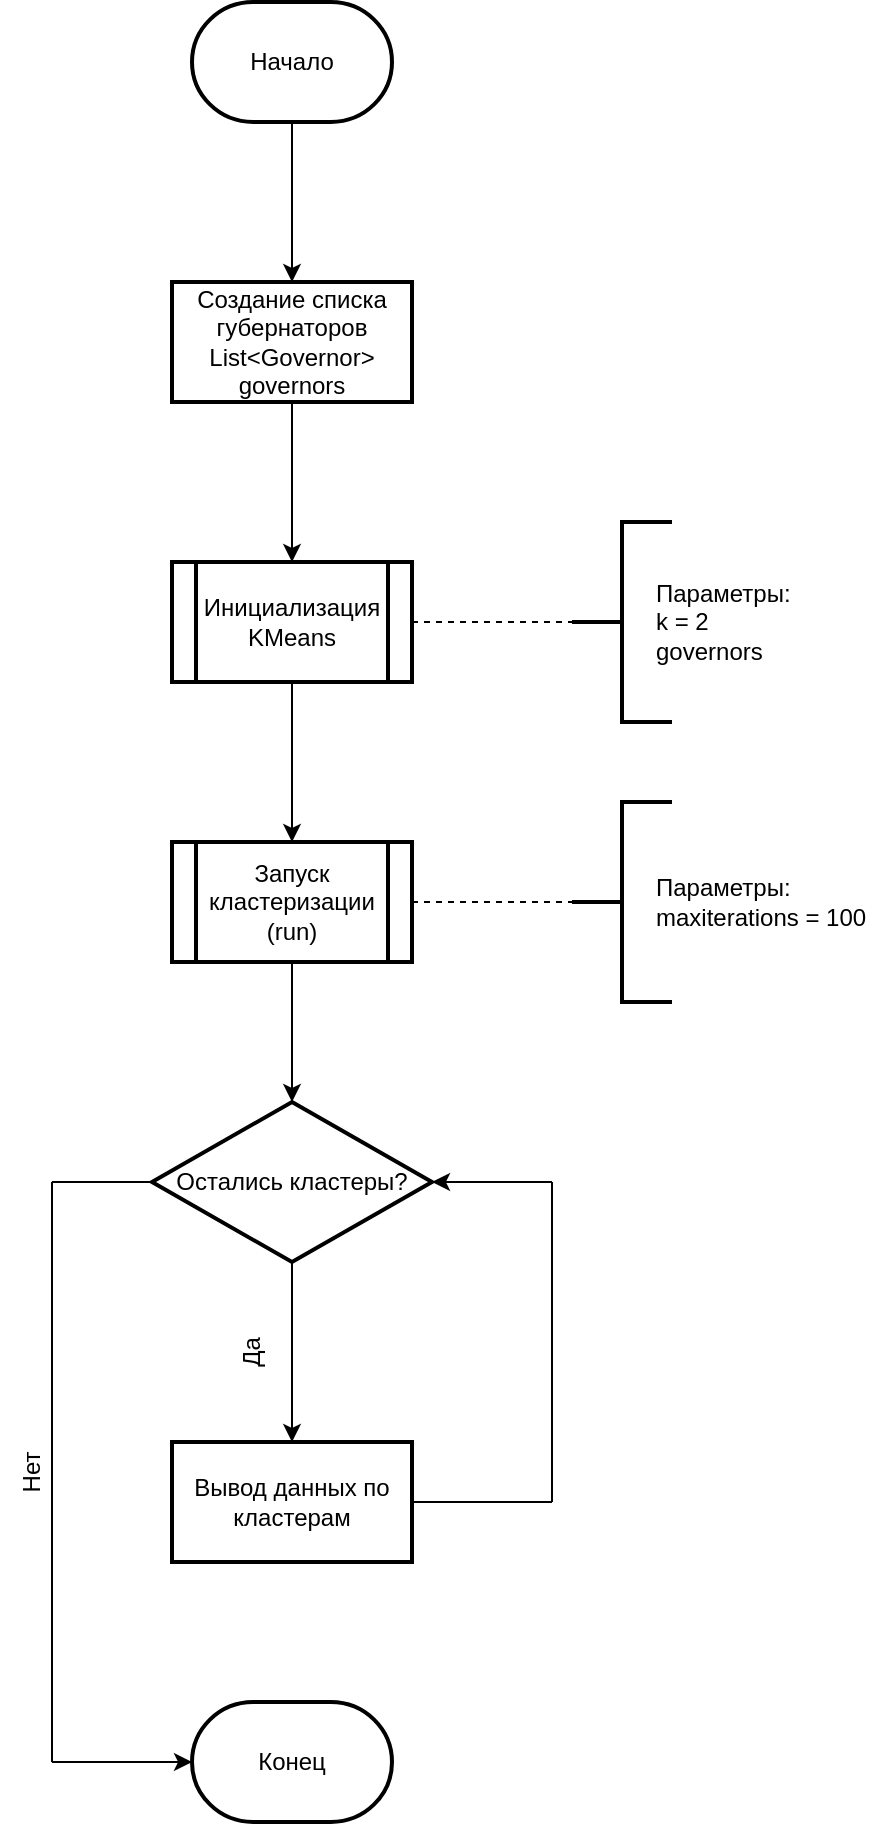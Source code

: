 <mxfile version="24.8.1">
  <diagram id="C5RBs43oDa-KdzZeNtuy" name="Page-1">
    <mxGraphModel dx="1728" dy="915" grid="1" gridSize="10" guides="1" tooltips="1" connect="1" arrows="1" fold="1" page="1" pageScale="1" pageWidth="827" pageHeight="1169" math="0" shadow="0">
      <root>
        <mxCell id="WIyWlLk6GJQsqaUBKTNV-0" />
        <mxCell id="WIyWlLk6GJQsqaUBKTNV-1" parent="WIyWlLk6GJQsqaUBKTNV-0" />
        <mxCell id="DVgr-iX8nEGjhd_6VQTt-18" value="" style="edgeStyle=orthogonalEdgeStyle;rounded=0;orthogonalLoop=1;jettySize=auto;html=1;" edge="1" parent="WIyWlLk6GJQsqaUBKTNV-1" source="DVgr-iX8nEGjhd_6VQTt-5" target="DVgr-iX8nEGjhd_6VQTt-17">
          <mxGeometry relative="1" as="geometry" />
        </mxCell>
        <mxCell id="DVgr-iX8nEGjhd_6VQTt-5" value="Начало" style="strokeWidth=2;html=1;shape=mxgraph.flowchart.terminator;whiteSpace=wrap;" vertex="1" parent="WIyWlLk6GJQsqaUBKTNV-1">
          <mxGeometry x="100" y="200" width="100" height="60" as="geometry" />
        </mxCell>
        <mxCell id="DVgr-iX8nEGjhd_6VQTt-20" value="" style="edgeStyle=orthogonalEdgeStyle;rounded=0;orthogonalLoop=1;jettySize=auto;html=1;" edge="1" parent="WIyWlLk6GJQsqaUBKTNV-1" source="DVgr-iX8nEGjhd_6VQTt-17" target="DVgr-iX8nEGjhd_6VQTt-19">
          <mxGeometry relative="1" as="geometry" />
        </mxCell>
        <mxCell id="DVgr-iX8nEGjhd_6VQTt-17" value="Создание списка губернаторов&lt;div&gt;List&amp;lt;Governor&amp;gt; governors&lt;/div&gt;" style="whiteSpace=wrap;html=1;strokeWidth=2;" vertex="1" parent="WIyWlLk6GJQsqaUBKTNV-1">
          <mxGeometry x="90" y="340" width="120" height="60" as="geometry" />
        </mxCell>
        <mxCell id="DVgr-iX8nEGjhd_6VQTt-30" value="" style="edgeStyle=orthogonalEdgeStyle;rounded=0;orthogonalLoop=1;jettySize=auto;html=1;" edge="1" parent="WIyWlLk6GJQsqaUBKTNV-1" source="DVgr-iX8nEGjhd_6VQTt-19" target="DVgr-iX8nEGjhd_6VQTt-29">
          <mxGeometry relative="1" as="geometry" />
        </mxCell>
        <mxCell id="DVgr-iX8nEGjhd_6VQTt-19" value="Инициализация KMeans" style="shape=process;whiteSpace=wrap;html=1;backgroundOutline=1;strokeWidth=2;" vertex="1" parent="WIyWlLk6GJQsqaUBKTNV-1">
          <mxGeometry x="90" y="480" width="120" height="60" as="geometry" />
        </mxCell>
        <mxCell id="DVgr-iX8nEGjhd_6VQTt-23" value="" style="strokeWidth=2;html=1;shape=mxgraph.flowchart.annotation_2;align=left;labelPosition=right;pointerEvents=1;" vertex="1" parent="WIyWlLk6GJQsqaUBKTNV-1">
          <mxGeometry x="290" y="460" width="50" height="100" as="geometry" />
        </mxCell>
        <mxCell id="DVgr-iX8nEGjhd_6VQTt-25" value="" style="endArrow=none;dashed=1;html=1;rounded=0;exitX=1;exitY=0.5;exitDx=0;exitDy=0;entryX=0;entryY=0.5;entryDx=0;entryDy=0;entryPerimeter=0;" edge="1" parent="WIyWlLk6GJQsqaUBKTNV-1" source="DVgr-iX8nEGjhd_6VQTt-19" target="DVgr-iX8nEGjhd_6VQTt-23">
          <mxGeometry width="50" height="50" relative="1" as="geometry">
            <mxPoint x="390" y="580" as="sourcePoint" />
            <mxPoint x="440" y="530" as="targetPoint" />
          </mxGeometry>
        </mxCell>
        <mxCell id="DVgr-iX8nEGjhd_6VQTt-28" value="Параметры:&lt;div&gt;k = 2&lt;/div&gt;&lt;div&gt;governors&lt;/div&gt;" style="text;html=1;align=left;verticalAlign=middle;resizable=0;points=[];autosize=1;strokeColor=none;fillColor=none;" vertex="1" parent="WIyWlLk6GJQsqaUBKTNV-1">
          <mxGeometry x="330" y="480" width="90" height="60" as="geometry" />
        </mxCell>
        <mxCell id="DVgr-iX8nEGjhd_6VQTt-36" value="" style="edgeStyle=orthogonalEdgeStyle;rounded=0;orthogonalLoop=1;jettySize=auto;html=1;" edge="1" parent="WIyWlLk6GJQsqaUBKTNV-1" source="DVgr-iX8nEGjhd_6VQTt-29" target="DVgr-iX8nEGjhd_6VQTt-35">
          <mxGeometry relative="1" as="geometry" />
        </mxCell>
        <mxCell id="DVgr-iX8nEGjhd_6VQTt-29" value="Запуск кластеризации (run)" style="shape=process;whiteSpace=wrap;html=1;backgroundOutline=1;strokeWidth=2;" vertex="1" parent="WIyWlLk6GJQsqaUBKTNV-1">
          <mxGeometry x="90" y="620" width="120" height="60" as="geometry" />
        </mxCell>
        <mxCell id="DVgr-iX8nEGjhd_6VQTt-31" value="" style="strokeWidth=2;html=1;shape=mxgraph.flowchart.annotation_2;align=left;labelPosition=right;pointerEvents=1;" vertex="1" parent="WIyWlLk6GJQsqaUBKTNV-1">
          <mxGeometry x="290" y="600" width="50" height="100" as="geometry" />
        </mxCell>
        <mxCell id="DVgr-iX8nEGjhd_6VQTt-32" value="" style="endArrow=none;dashed=1;html=1;rounded=0;exitX=1;exitY=0.5;exitDx=0;exitDy=0;entryX=0;entryY=0.5;entryDx=0;entryDy=0;entryPerimeter=0;" edge="1" parent="WIyWlLk6GJQsqaUBKTNV-1" source="DVgr-iX8nEGjhd_6VQTt-29" target="DVgr-iX8nEGjhd_6VQTt-31">
          <mxGeometry width="50" height="50" relative="1" as="geometry">
            <mxPoint x="390" y="580" as="sourcePoint" />
            <mxPoint x="440" y="530" as="targetPoint" />
          </mxGeometry>
        </mxCell>
        <mxCell id="DVgr-iX8nEGjhd_6VQTt-33" value="Параметры:&lt;div&gt;maxiterations = 100&lt;/div&gt;" style="text;html=1;align=left;verticalAlign=middle;whiteSpace=wrap;rounded=0;" vertex="1" parent="WIyWlLk6GJQsqaUBKTNV-1">
          <mxGeometry x="330" y="635" width="110" height="30" as="geometry" />
        </mxCell>
        <mxCell id="DVgr-iX8nEGjhd_6VQTt-38" value="" style="edgeStyle=orthogonalEdgeStyle;rounded=0;orthogonalLoop=1;jettySize=auto;html=1;" edge="1" parent="WIyWlLk6GJQsqaUBKTNV-1" source="DVgr-iX8nEGjhd_6VQTt-35" target="DVgr-iX8nEGjhd_6VQTt-37">
          <mxGeometry relative="1" as="geometry" />
        </mxCell>
        <mxCell id="DVgr-iX8nEGjhd_6VQTt-35" value="Остались кластеры?" style="rhombus;whiteSpace=wrap;html=1;strokeWidth=2;" vertex="1" parent="WIyWlLk6GJQsqaUBKTNV-1">
          <mxGeometry x="80" y="750" width="140" height="80" as="geometry" />
        </mxCell>
        <mxCell id="DVgr-iX8nEGjhd_6VQTt-37" value="Вывод данных по кластерам" style="whiteSpace=wrap;html=1;strokeWidth=2;" vertex="1" parent="WIyWlLk6GJQsqaUBKTNV-1">
          <mxGeometry x="90" y="920" width="120" height="60" as="geometry" />
        </mxCell>
        <mxCell id="DVgr-iX8nEGjhd_6VQTt-39" value="Да" style="text;html=1;align=center;verticalAlign=middle;whiteSpace=wrap;rounded=0;rotation=270;" vertex="1" parent="WIyWlLk6GJQsqaUBKTNV-1">
          <mxGeometry x="100" y="860" width="60" height="30" as="geometry" />
        </mxCell>
        <mxCell id="DVgr-iX8nEGjhd_6VQTt-44" value="" style="endArrow=none;html=1;rounded=0;exitX=1.004;exitY=0.583;exitDx=0;exitDy=0;exitPerimeter=0;" edge="1" parent="WIyWlLk6GJQsqaUBKTNV-1">
          <mxGeometry width="50" height="50" relative="1" as="geometry">
            <mxPoint x="210.48" y="950" as="sourcePoint" />
            <mxPoint x="280" y="950" as="targetPoint" />
          </mxGeometry>
        </mxCell>
        <mxCell id="DVgr-iX8nEGjhd_6VQTt-45" value="" style="endArrow=none;html=1;rounded=0;" edge="1" parent="WIyWlLk6GJQsqaUBKTNV-1">
          <mxGeometry width="50" height="50" relative="1" as="geometry">
            <mxPoint x="280" y="950" as="sourcePoint" />
            <mxPoint x="280" y="790" as="targetPoint" />
          </mxGeometry>
        </mxCell>
        <mxCell id="DVgr-iX8nEGjhd_6VQTt-46" value="" style="endArrow=classic;html=1;rounded=0;entryX=1;entryY=0.5;entryDx=0;entryDy=0;" edge="1" parent="WIyWlLk6GJQsqaUBKTNV-1" target="DVgr-iX8nEGjhd_6VQTt-35">
          <mxGeometry width="50" height="50" relative="1" as="geometry">
            <mxPoint x="280" y="790" as="sourcePoint" />
            <mxPoint x="310" y="870" as="targetPoint" />
          </mxGeometry>
        </mxCell>
        <mxCell id="DVgr-iX8nEGjhd_6VQTt-47" value="" style="endArrow=none;html=1;rounded=0;exitX=0;exitY=0.5;exitDx=0;exitDy=0;" edge="1" parent="WIyWlLk6GJQsqaUBKTNV-1" source="DVgr-iX8nEGjhd_6VQTt-35">
          <mxGeometry width="50" height="50" relative="1" as="geometry">
            <mxPoint x="260" y="930" as="sourcePoint" />
            <mxPoint x="30" y="790" as="targetPoint" />
          </mxGeometry>
        </mxCell>
        <mxCell id="DVgr-iX8nEGjhd_6VQTt-48" value="" style="endArrow=none;html=1;rounded=0;" edge="1" parent="WIyWlLk6GJQsqaUBKTNV-1">
          <mxGeometry width="50" height="50" relative="1" as="geometry">
            <mxPoint x="30" y="1080" as="sourcePoint" />
            <mxPoint x="30" y="790" as="targetPoint" />
          </mxGeometry>
        </mxCell>
        <mxCell id="DVgr-iX8nEGjhd_6VQTt-49" value="Конец" style="strokeWidth=2;html=1;shape=mxgraph.flowchart.terminator;whiteSpace=wrap;" vertex="1" parent="WIyWlLk6GJQsqaUBKTNV-1">
          <mxGeometry x="100" y="1050" width="100" height="60" as="geometry" />
        </mxCell>
        <mxCell id="DVgr-iX8nEGjhd_6VQTt-50" value="" style="endArrow=classic;html=1;rounded=0;entryX=0;entryY=0.5;entryDx=0;entryDy=0;entryPerimeter=0;" edge="1" parent="WIyWlLk6GJQsqaUBKTNV-1" target="DVgr-iX8nEGjhd_6VQTt-49">
          <mxGeometry width="50" height="50" relative="1" as="geometry">
            <mxPoint x="30" y="1080" as="sourcePoint" />
            <mxPoint x="310" y="1050" as="targetPoint" />
          </mxGeometry>
        </mxCell>
        <mxCell id="DVgr-iX8nEGjhd_6VQTt-51" value="Нет" style="text;html=1;align=center;verticalAlign=middle;whiteSpace=wrap;rounded=0;rotation=270;" vertex="1" parent="WIyWlLk6GJQsqaUBKTNV-1">
          <mxGeometry x="-10" y="920" width="60" height="30" as="geometry" />
        </mxCell>
      </root>
    </mxGraphModel>
  </diagram>
</mxfile>
